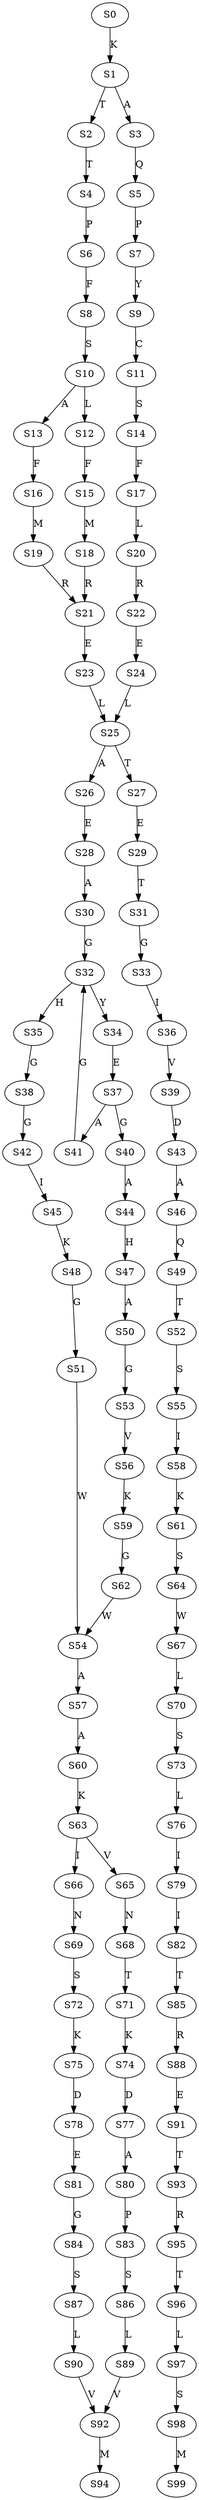 strict digraph  {
	S0 -> S1 [ label = K ];
	S1 -> S2 [ label = T ];
	S1 -> S3 [ label = A ];
	S2 -> S4 [ label = T ];
	S3 -> S5 [ label = Q ];
	S4 -> S6 [ label = P ];
	S5 -> S7 [ label = P ];
	S6 -> S8 [ label = F ];
	S7 -> S9 [ label = Y ];
	S8 -> S10 [ label = S ];
	S9 -> S11 [ label = C ];
	S10 -> S12 [ label = L ];
	S10 -> S13 [ label = A ];
	S11 -> S14 [ label = S ];
	S12 -> S15 [ label = F ];
	S13 -> S16 [ label = F ];
	S14 -> S17 [ label = F ];
	S15 -> S18 [ label = M ];
	S16 -> S19 [ label = M ];
	S17 -> S20 [ label = L ];
	S18 -> S21 [ label = R ];
	S19 -> S21 [ label = R ];
	S20 -> S22 [ label = R ];
	S21 -> S23 [ label = E ];
	S22 -> S24 [ label = E ];
	S23 -> S25 [ label = L ];
	S24 -> S25 [ label = L ];
	S25 -> S26 [ label = A ];
	S25 -> S27 [ label = T ];
	S26 -> S28 [ label = E ];
	S27 -> S29 [ label = E ];
	S28 -> S30 [ label = A ];
	S29 -> S31 [ label = T ];
	S30 -> S32 [ label = G ];
	S31 -> S33 [ label = G ];
	S32 -> S34 [ label = Y ];
	S32 -> S35 [ label = H ];
	S33 -> S36 [ label = I ];
	S34 -> S37 [ label = E ];
	S35 -> S38 [ label = G ];
	S36 -> S39 [ label = V ];
	S37 -> S40 [ label = G ];
	S37 -> S41 [ label = A ];
	S38 -> S42 [ label = G ];
	S39 -> S43 [ label = D ];
	S40 -> S44 [ label = A ];
	S41 -> S32 [ label = G ];
	S42 -> S45 [ label = I ];
	S43 -> S46 [ label = A ];
	S44 -> S47 [ label = H ];
	S45 -> S48 [ label = K ];
	S46 -> S49 [ label = Q ];
	S47 -> S50 [ label = A ];
	S48 -> S51 [ label = G ];
	S49 -> S52 [ label = T ];
	S50 -> S53 [ label = G ];
	S51 -> S54 [ label = W ];
	S52 -> S55 [ label = S ];
	S53 -> S56 [ label = V ];
	S54 -> S57 [ label = A ];
	S55 -> S58 [ label = I ];
	S56 -> S59 [ label = K ];
	S57 -> S60 [ label = A ];
	S58 -> S61 [ label = K ];
	S59 -> S62 [ label = G ];
	S60 -> S63 [ label = K ];
	S61 -> S64 [ label = S ];
	S62 -> S54 [ label = W ];
	S63 -> S65 [ label = V ];
	S63 -> S66 [ label = I ];
	S64 -> S67 [ label = W ];
	S65 -> S68 [ label = N ];
	S66 -> S69 [ label = N ];
	S67 -> S70 [ label = L ];
	S68 -> S71 [ label = T ];
	S69 -> S72 [ label = S ];
	S70 -> S73 [ label = S ];
	S71 -> S74 [ label = K ];
	S72 -> S75 [ label = K ];
	S73 -> S76 [ label = L ];
	S74 -> S77 [ label = D ];
	S75 -> S78 [ label = D ];
	S76 -> S79 [ label = I ];
	S77 -> S80 [ label = A ];
	S78 -> S81 [ label = E ];
	S79 -> S82 [ label = I ];
	S80 -> S83 [ label = P ];
	S81 -> S84 [ label = G ];
	S82 -> S85 [ label = T ];
	S83 -> S86 [ label = S ];
	S84 -> S87 [ label = S ];
	S85 -> S88 [ label = R ];
	S86 -> S89 [ label = L ];
	S87 -> S90 [ label = L ];
	S88 -> S91 [ label = E ];
	S89 -> S92 [ label = V ];
	S90 -> S92 [ label = V ];
	S91 -> S93 [ label = T ];
	S92 -> S94 [ label = M ];
	S93 -> S95 [ label = R ];
	S95 -> S96 [ label = T ];
	S96 -> S97 [ label = L ];
	S97 -> S98 [ label = S ];
	S98 -> S99 [ label = M ];
}
